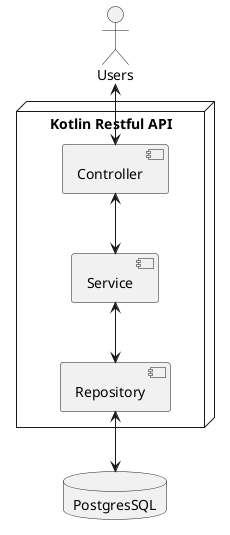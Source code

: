 @startuml

actor "Users" as user

node "Kotlin Restful API"{
    component "Controller" as controller
    component "Service" as service
    component "Repository" as repository

}

database "PostgresSQL" as database

user <-->controller
controller <--> service
service <-->repository
repository <-->database


@enduml